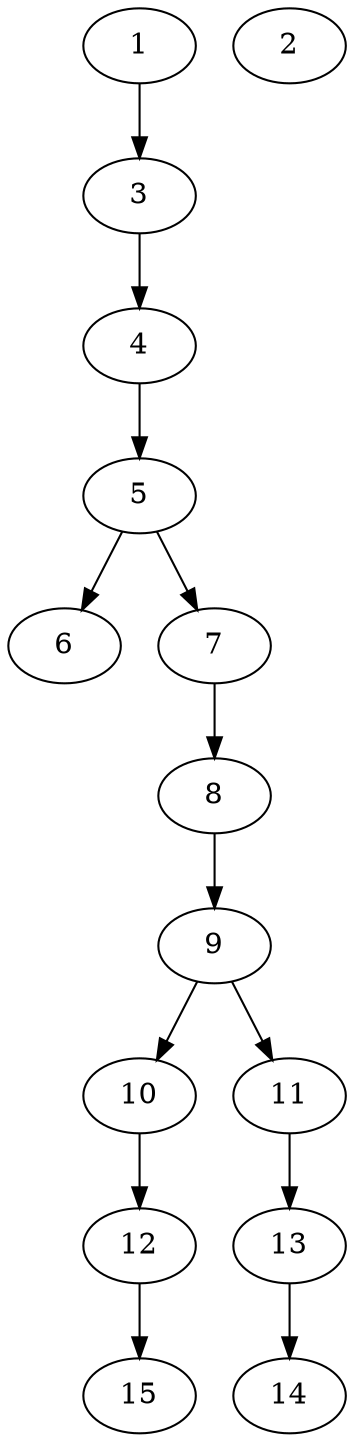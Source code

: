 // DAG automatically generated by daggen at Thu Oct  3 13:59:27 2019
// ./daggen --dot -n 15 --ccr 0.5 --fat 0.3 --regular 0.7 --density 0.5 --mindata 5242880 --maxdata 52428800 
digraph G {
  1 [size="56762368", alpha="0.19", expect_size="28381184"] 
  1 -> 3 [size ="28381184"]
  2 [size="72691712", alpha="0.00", expect_size="36345856"] 
  3 [size="47491072", alpha="0.06", expect_size="23745536"] 
  3 -> 4 [size ="23745536"]
  4 [size="101498880", alpha="0.06", expect_size="50749440"] 
  4 -> 5 [size ="50749440"]
  5 [size="63961088", alpha="0.17", expect_size="31980544"] 
  5 -> 6 [size ="31980544"]
  5 -> 7 [size ="31980544"]
  6 [size="59082752", alpha="0.12", expect_size="29541376"] 
  7 [size="74541056", alpha="0.15", expect_size="37270528"] 
  7 -> 8 [size ="37270528"]
  8 [size="73465856", alpha="0.17", expect_size="36732928"] 
  8 -> 9 [size ="36732928"]
  9 [size="25927680", alpha="0.18", expect_size="12963840"] 
  9 -> 10 [size ="12963840"]
  9 -> 11 [size ="12963840"]
  10 [size="32526336", alpha="0.13", expect_size="16263168"] 
  10 -> 12 [size ="16263168"]
  11 [size="12597248", alpha="0.06", expect_size="6298624"] 
  11 -> 13 [size ="6298624"]
  12 [size="101457920", alpha="0.11", expect_size="50728960"] 
  12 -> 15 [size ="50728960"]
  13 [size="102920192", alpha="0.17", expect_size="51460096"] 
  13 -> 14 [size ="51460096"]
  14 [size="38326272", alpha="0.06", expect_size="19163136"] 
  15 [size="66224128", alpha="0.05", expect_size="33112064"] 
}
